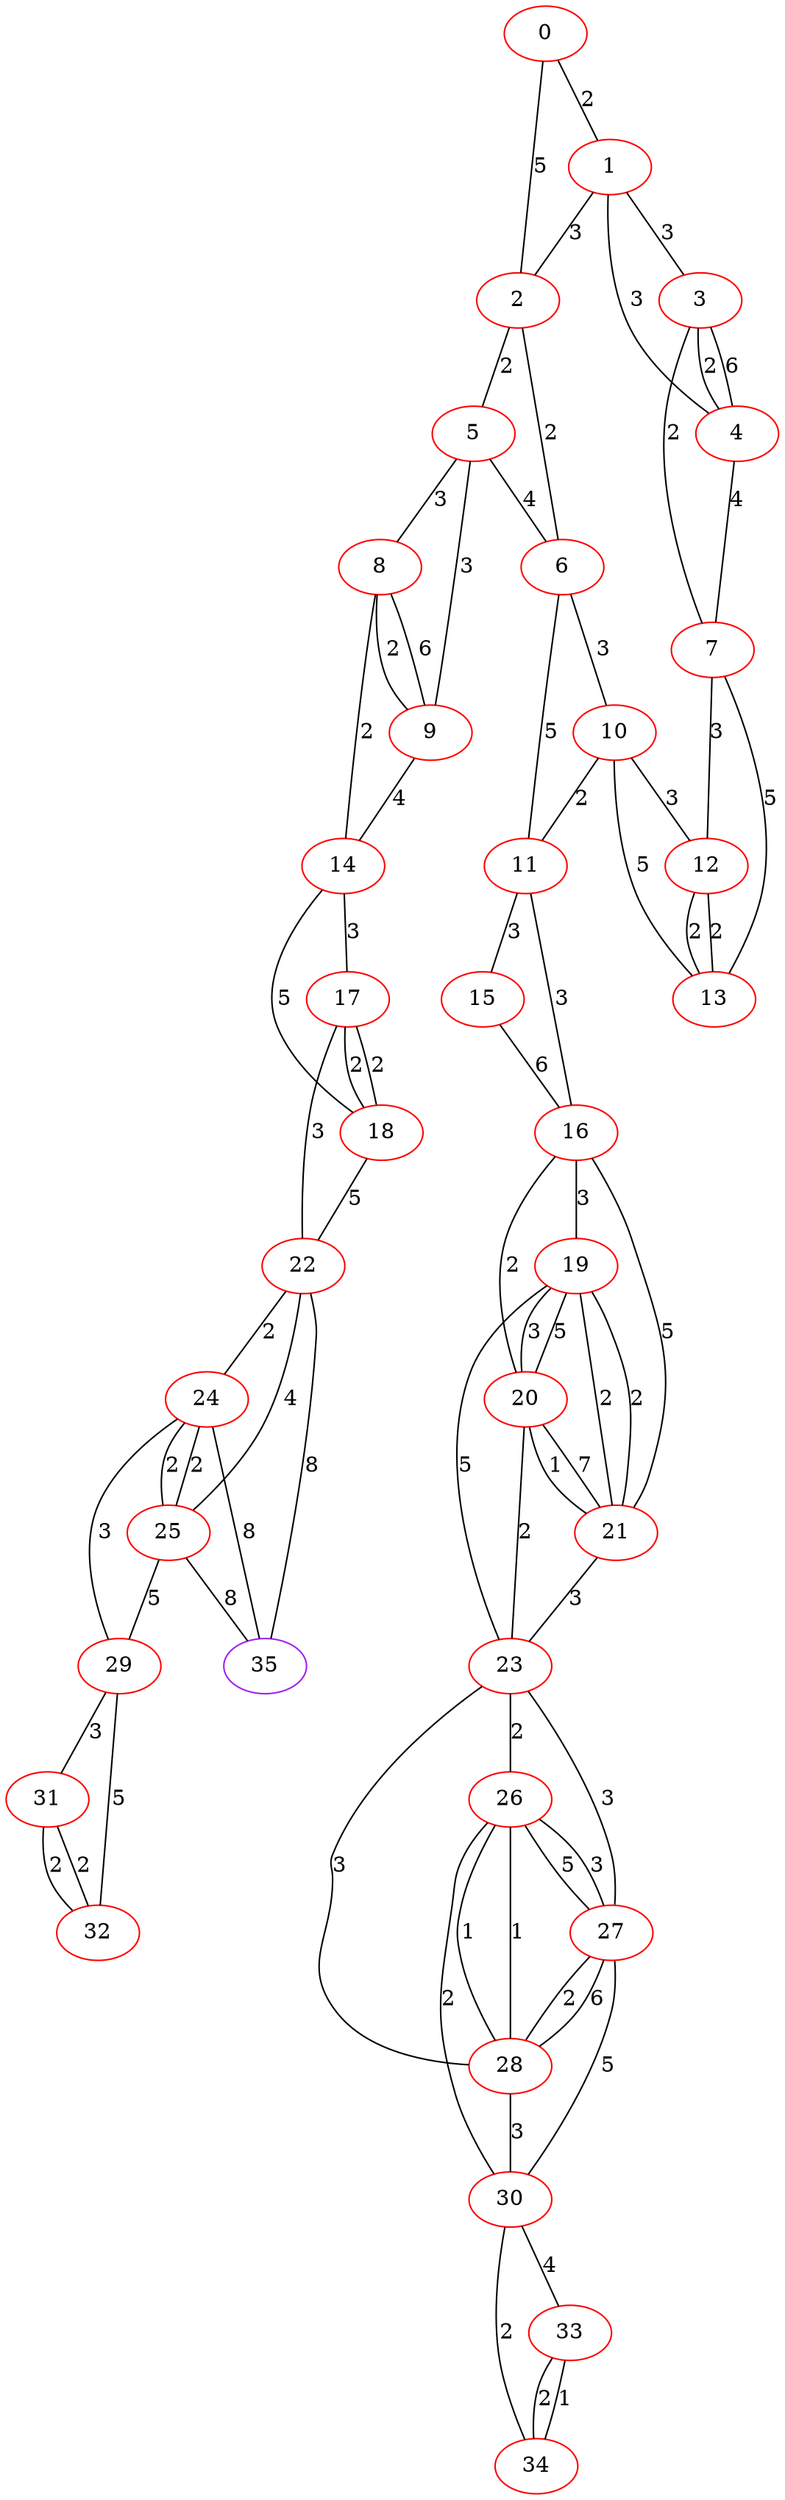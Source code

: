 graph "" {
0 [color=red, weight=1];
1 [color=red, weight=1];
2 [color=red, weight=1];
3 [color=red, weight=1];
4 [color=red, weight=1];
5 [color=red, weight=1];
6 [color=red, weight=1];
7 [color=red, weight=1];
8 [color=red, weight=1];
9 [color=red, weight=1];
10 [color=red, weight=1];
11 [color=red, weight=1];
12 [color=red, weight=1];
13 [color=red, weight=1];
14 [color=red, weight=1];
15 [color=red, weight=1];
16 [color=red, weight=1];
17 [color=red, weight=1];
18 [color=red, weight=1];
19 [color=red, weight=1];
20 [color=red, weight=1];
21 [color=red, weight=1];
22 [color=red, weight=1];
23 [color=red, weight=1];
24 [color=red, weight=1];
25 [color=red, weight=1];
26 [color=red, weight=1];
27 [color=red, weight=1];
28 [color=red, weight=1];
29 [color=red, weight=1];
30 [color=red, weight=1];
31 [color=red, weight=1];
32 [color=red, weight=1];
33 [color=red, weight=1];
34 [color=red, weight=1];
35 [color=purple, weight=4];
0 -- 1  [key=0, label=2];
0 -- 2  [key=0, label=5];
1 -- 2  [key=0, label=3];
1 -- 3  [key=0, label=3];
1 -- 4  [key=0, label=3];
2 -- 5  [key=0, label=2];
2 -- 6  [key=0, label=2];
3 -- 4  [key=0, label=6];
3 -- 4  [key=1, label=2];
3 -- 7  [key=0, label=2];
4 -- 7  [key=0, label=4];
5 -- 8  [key=0, label=3];
5 -- 9  [key=0, label=3];
5 -- 6  [key=0, label=4];
6 -- 11  [key=0, label=5];
6 -- 10  [key=0, label=3];
7 -- 12  [key=0, label=3];
7 -- 13  [key=0, label=5];
8 -- 9  [key=0, label=2];
8 -- 9  [key=1, label=6];
8 -- 14  [key=0, label=2];
9 -- 14  [key=0, label=4];
10 -- 11  [key=0, label=2];
10 -- 12  [key=0, label=3];
10 -- 13  [key=0, label=5];
11 -- 16  [key=0, label=3];
11 -- 15  [key=0, label=3];
12 -- 13  [key=0, label=2];
12 -- 13  [key=1, label=2];
14 -- 17  [key=0, label=3];
14 -- 18  [key=0, label=5];
15 -- 16  [key=0, label=6];
16 -- 19  [key=0, label=3];
16 -- 20  [key=0, label=2];
16 -- 21  [key=0, label=5];
17 -- 18  [key=0, label=2];
17 -- 18  [key=1, label=2];
17 -- 22  [key=0, label=3];
18 -- 22  [key=0, label=5];
19 -- 20  [key=0, label=3];
19 -- 20  [key=1, label=5];
19 -- 21  [key=0, label=2];
19 -- 21  [key=1, label=2];
19 -- 23  [key=0, label=5];
20 -- 21  [key=0, label=1];
20 -- 21  [key=1, label=7];
20 -- 23  [key=0, label=2];
21 -- 23  [key=0, label=3];
22 -- 24  [key=0, label=2];
22 -- 25  [key=0, label=4];
22 -- 35  [key=0, label=8];
23 -- 26  [key=0, label=2];
23 -- 27  [key=0, label=3];
23 -- 28  [key=0, label=3];
24 -- 25  [key=0, label=2];
24 -- 25  [key=1, label=2];
24 -- 35  [key=0, label=8];
24 -- 29  [key=0, label=3];
25 -- 35  [key=0, label=8];
25 -- 29  [key=0, label=5];
26 -- 27  [key=0, label=3];
26 -- 27  [key=1, label=5];
26 -- 28  [key=0, label=1];
26 -- 28  [key=1, label=1];
26 -- 30  [key=0, label=2];
27 -- 28  [key=0, label=2];
27 -- 28  [key=1, label=6];
27 -- 30  [key=0, label=5];
28 -- 30  [key=0, label=3];
29 -- 32  [key=0, label=5];
29 -- 31  [key=0, label=3];
30 -- 33  [key=0, label=4];
30 -- 34  [key=0, label=2];
31 -- 32  [key=0, label=2];
31 -- 32  [key=1, label=2];
33 -- 34  [key=0, label=2];
33 -- 34  [key=1, label=1];
}
